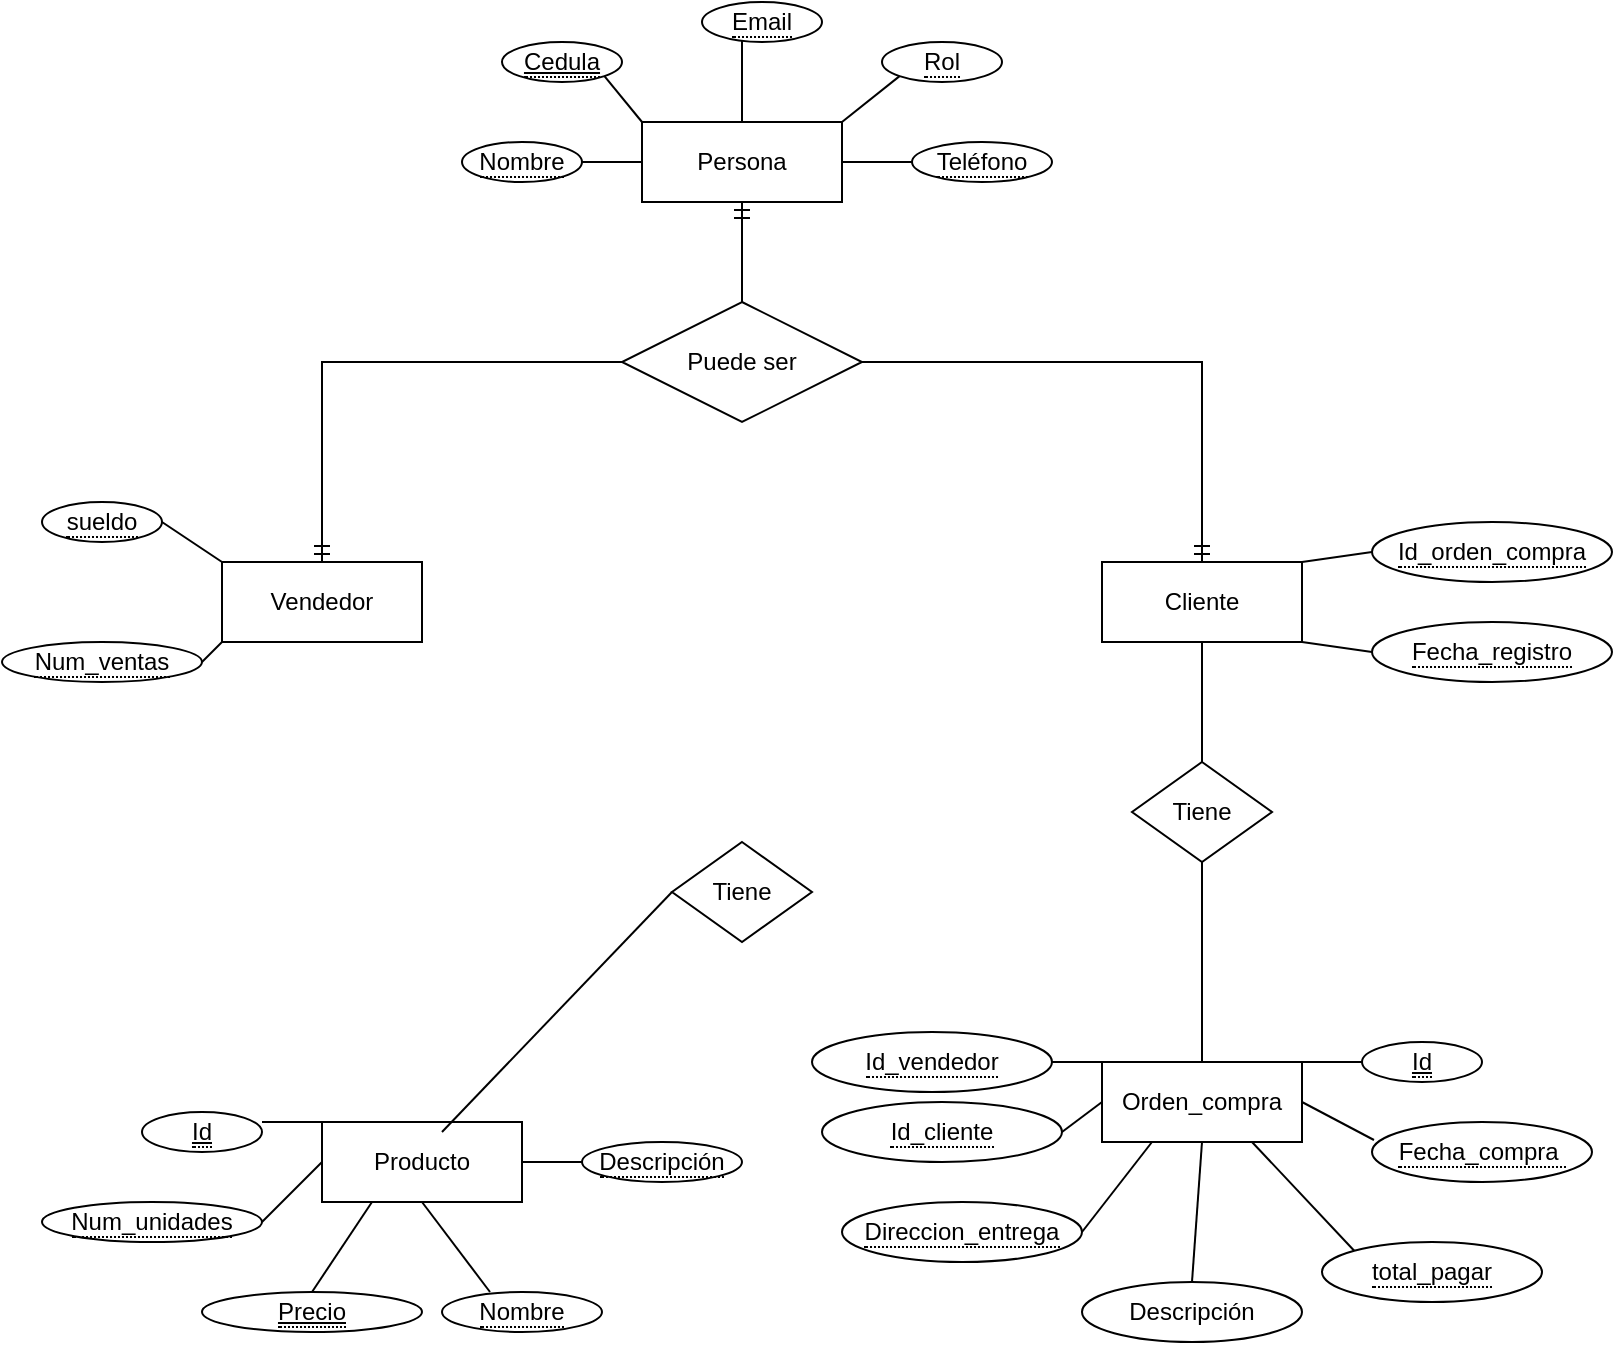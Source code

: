 <mxfile version="20.5.3" type="github">
  <diagram id="R2lEEEUBdFMjLlhIrx00" name="Page-1">
    <mxGraphModel dx="1632" dy="1844" grid="1" gridSize="10" guides="1" tooltips="1" connect="1" arrows="1" fold="1" page="1" pageScale="1" pageWidth="850" pageHeight="1100" math="0" shadow="0" extFonts="Permanent Marker^https://fonts.googleapis.com/css?family=Permanent+Marker">
      <root>
        <mxCell id="0" />
        <mxCell id="1" parent="0" />
        <mxCell id="wcKygk_WKPrEuLjn9pDS-1" value="Persona" style="whiteSpace=wrap;html=1;align=center;" parent="1" vertex="1">
          <mxGeometry x="280" y="-60" width="100" height="40" as="geometry" />
        </mxCell>
        <mxCell id="wcKygk_WKPrEuLjn9pDS-3" value="Vendedor" style="whiteSpace=wrap;html=1;align=center;" parent="1" vertex="1">
          <mxGeometry x="70" y="160" width="100" height="40" as="geometry" />
        </mxCell>
        <mxCell id="wcKygk_WKPrEuLjn9pDS-5" value="Producto" style="whiteSpace=wrap;html=1;align=center;" parent="1" vertex="1">
          <mxGeometry x="120" y="440" width="100" height="40" as="geometry" />
        </mxCell>
        <mxCell id="wcKygk_WKPrEuLjn9pDS-7" value="Orden_compra" style="whiteSpace=wrap;html=1;align=center;" parent="1" vertex="1">
          <mxGeometry x="510" y="410" width="100" height="40" as="geometry" />
        </mxCell>
        <mxCell id="wcKygk_WKPrEuLjn9pDS-51" style="edgeStyle=orthogonalEdgeStyle;rounded=0;orthogonalLoop=1;jettySize=auto;html=1;endArrow=ERmandOne;endFill=0;" parent="1" source="wcKygk_WKPrEuLjn9pDS-37" target="wcKygk_WKPrEuLjn9pDS-42" edge="1">
          <mxGeometry relative="1" as="geometry" />
        </mxCell>
        <mxCell id="wcKygk_WKPrEuLjn9pDS-53" style="edgeStyle=orthogonalEdgeStyle;rounded=0;orthogonalLoop=1;jettySize=auto;html=1;endArrow=ERmandOne;endFill=0;" parent="1" source="wcKygk_WKPrEuLjn9pDS-37" target="wcKygk_WKPrEuLjn9pDS-3" edge="1">
          <mxGeometry relative="1" as="geometry" />
        </mxCell>
        <mxCell id="wcKygk_WKPrEuLjn9pDS-54" style="edgeStyle=orthogonalEdgeStyle;rounded=0;orthogonalLoop=1;jettySize=auto;html=1;endArrow=ERmandOne;endFill=0;" parent="1" source="wcKygk_WKPrEuLjn9pDS-37" target="wcKygk_WKPrEuLjn9pDS-1" edge="1">
          <mxGeometry relative="1" as="geometry" />
        </mxCell>
        <mxCell id="wcKygk_WKPrEuLjn9pDS-37" value="Puede ser" style="shape=rhombus;perimeter=rhombusPerimeter;whiteSpace=wrap;html=1;align=center;" parent="1" vertex="1">
          <mxGeometry x="270" y="30" width="120" height="60" as="geometry" />
        </mxCell>
        <mxCell id="wcKygk_WKPrEuLjn9pDS-42" value="Cliente" style="whiteSpace=wrap;html=1;align=center;" parent="1" vertex="1">
          <mxGeometry x="510" y="160" width="100" height="40" as="geometry" />
        </mxCell>
        <mxCell id="wcKygk_WKPrEuLjn9pDS-85" style="edgeStyle=orthogonalEdgeStyle;rounded=0;orthogonalLoop=1;jettySize=auto;html=1;endArrow=none;endFill=0;" parent="1" source="wcKygk_WKPrEuLjn9pDS-71" target="wcKygk_WKPrEuLjn9pDS-1" edge="1">
          <mxGeometry relative="1" as="geometry" />
        </mxCell>
        <mxCell id="wcKygk_WKPrEuLjn9pDS-71" value="&lt;span style=&quot;border-bottom: 1px dotted&quot;&gt;Nombre&lt;/span&gt;" style="ellipse;whiteSpace=wrap;html=1;align=center;rotation=0;" parent="1" vertex="1">
          <mxGeometry x="190" y="-50" width="60" height="20" as="geometry" />
        </mxCell>
        <mxCell id="wcKygk_WKPrEuLjn9pDS-91" style="edgeStyle=orthogonalEdgeStyle;rounded=0;orthogonalLoop=1;jettySize=auto;html=1;endArrow=none;endFill=0;" parent="1" source="wcKygk_WKPrEuLjn9pDS-73" target="wcKygk_WKPrEuLjn9pDS-1" edge="1">
          <mxGeometry relative="1" as="geometry">
            <Array as="points">
              <mxPoint x="330" y="-90" />
              <mxPoint x="330" y="-90" />
            </Array>
          </mxGeometry>
        </mxCell>
        <mxCell id="wcKygk_WKPrEuLjn9pDS-73" value="&lt;span style=&quot;border-bottom: 1px dotted&quot;&gt;Email&lt;/span&gt;" style="ellipse;whiteSpace=wrap;html=1;align=center;rotation=0;" parent="1" vertex="1">
          <mxGeometry x="310" y="-120" width="60" height="20" as="geometry" />
        </mxCell>
        <mxCell id="wcKygk_WKPrEuLjn9pDS-88" style="edgeStyle=orthogonalEdgeStyle;rounded=0;orthogonalLoop=1;jettySize=auto;html=1;entryX=1;entryY=1;entryDx=0;entryDy=0;endArrow=none;endFill=0;exitX=0;exitY=0.5;exitDx=0;exitDy=0;" parent="1" source="wcKygk_WKPrEuLjn9pDS-75" target="wcKygk_WKPrEuLjn9pDS-1" edge="1">
          <mxGeometry relative="1" as="geometry">
            <Array as="points">
              <mxPoint x="380" y="-40" />
            </Array>
          </mxGeometry>
        </mxCell>
        <mxCell id="wcKygk_WKPrEuLjn9pDS-75" value="&lt;span style=&quot;border-bottom: 1px dotted&quot;&gt;Teléfono&lt;br&gt;&lt;/span&gt;" style="ellipse;whiteSpace=wrap;html=1;align=center;rotation=0;" parent="1" vertex="1">
          <mxGeometry x="415" y="-50" width="70" height="20" as="geometry" />
        </mxCell>
        <mxCell id="miYWSdLSkXnFFTQw0LnS-1" value="Tiene" style="rhombus;whiteSpace=wrap;html=1;" parent="1" vertex="1">
          <mxGeometry x="295" y="300" width="70" height="50" as="geometry" />
        </mxCell>
        <mxCell id="miYWSdLSkXnFFTQw0LnS-2" value="Tiene" style="rhombus;whiteSpace=wrap;html=1;" parent="1" vertex="1">
          <mxGeometry x="525" y="260" width="70" height="50" as="geometry" />
        </mxCell>
        <mxCell id="miYWSdLSkXnFFTQw0LnS-5" value="&lt;span style=&quot;border-bottom: 1px dotted&quot;&gt;&lt;u&gt;Cedula&lt;/u&gt;&lt;/span&gt;" style="ellipse;whiteSpace=wrap;html=1;align=center;rotation=0;" parent="1" vertex="1">
          <mxGeometry x="210" y="-100" width="60" height="20" as="geometry" />
        </mxCell>
        <mxCell id="miYWSdLSkXnFFTQw0LnS-6" value="&lt;span style=&quot;border-bottom: 1px dotted&quot;&gt;Rol&lt;/span&gt;" style="ellipse;whiteSpace=wrap;html=1;align=center;rotation=0;" parent="1" vertex="1">
          <mxGeometry x="400" y="-100" width="60" height="20" as="geometry" />
        </mxCell>
        <mxCell id="miYWSdLSkXnFFTQw0LnS-9" value="&lt;span style=&quot;border-bottom: 1px dotted&quot;&gt;sueldo&lt;/span&gt;" style="ellipse;whiteSpace=wrap;html=1;align=center;rotation=0;" parent="1" vertex="1">
          <mxGeometry x="-20" y="130" width="60" height="20" as="geometry" />
        </mxCell>
        <mxCell id="miYWSdLSkXnFFTQw0LnS-10" value="&lt;span style=&quot;border-bottom: 1px dotted&quot;&gt;Num_ventas&lt;/span&gt;" style="ellipse;whiteSpace=wrap;html=1;align=center;rotation=0;" parent="1" vertex="1">
          <mxGeometry x="-40" y="200" width="100" height="20" as="geometry" />
        </mxCell>
        <mxCell id="miYWSdLSkXnFFTQw0LnS-11" value="&lt;span style=&quot;border-bottom: 1px dotted&quot;&gt;Id_orden_compra&lt;/span&gt;" style="ellipse;whiteSpace=wrap;html=1;align=center;rotation=0;" parent="1" vertex="1">
          <mxGeometry x="645" y="140" width="120" height="30" as="geometry" />
        </mxCell>
        <mxCell id="miYWSdLSkXnFFTQw0LnS-12" value="&lt;span style=&quot;border-bottom: 1px dotted&quot;&gt;Fecha_registro&lt;/span&gt;" style="ellipse;whiteSpace=wrap;html=1;align=center;rotation=0;" parent="1" vertex="1">
          <mxGeometry x="645" y="190" width="120" height="30" as="geometry" />
        </mxCell>
        <mxCell id="miYWSdLSkXnFFTQw0LnS-13" value="&lt;span style=&quot;border-bottom: 1px dotted&quot;&gt;&lt;u&gt;Id&lt;/u&gt;&lt;/span&gt;" style="ellipse;whiteSpace=wrap;html=1;align=center;rotation=0;" parent="1" vertex="1">
          <mxGeometry x="640" y="400" width="60" height="20" as="geometry" />
        </mxCell>
        <mxCell id="miYWSdLSkXnFFTQw0LnS-14" value="&lt;span style=&quot;border-bottom: 1px dotted&quot;&gt;Fecha_compra&amp;nbsp;&lt;/span&gt;" style="ellipse;whiteSpace=wrap;html=1;align=center;rotation=0;" parent="1" vertex="1">
          <mxGeometry x="645" y="440" width="110" height="30" as="geometry" />
        </mxCell>
        <mxCell id="miYWSdLSkXnFFTQw0LnS-15" value="&lt;span style=&quot;border-bottom: 1px dotted&quot;&gt;total_pagar&lt;/span&gt;" style="ellipse;whiteSpace=wrap;html=1;align=center;rotation=0;" parent="1" vertex="1">
          <mxGeometry x="620" y="500" width="110" height="30" as="geometry" />
        </mxCell>
        <mxCell id="miYWSdLSkXnFFTQw0LnS-16" value="Descripción" style="ellipse;whiteSpace=wrap;html=1;align=center;rotation=0;" parent="1" vertex="1">
          <mxGeometry x="500" y="520" width="110" height="30" as="geometry" />
        </mxCell>
        <mxCell id="miYWSdLSkXnFFTQw0LnS-17" value="&lt;span style=&quot;border-bottom: 1px dotted&quot;&gt;Id_cliente&lt;/span&gt;" style="ellipse;whiteSpace=wrap;html=1;align=center;rotation=0;" parent="1" vertex="1">
          <mxGeometry x="370" y="430" width="120" height="30" as="geometry" />
        </mxCell>
        <mxCell id="miYWSdLSkXnFFTQw0LnS-18" value="&lt;span style=&quot;border-bottom: 1px dotted&quot;&gt;Id_vendedor&lt;/span&gt;" style="ellipse;whiteSpace=wrap;html=1;align=center;rotation=0;" parent="1" vertex="1">
          <mxGeometry x="365" y="395" width="120" height="30" as="geometry" />
        </mxCell>
        <mxCell id="miYWSdLSkXnFFTQw0LnS-19" value="&lt;span style=&quot;border-bottom: 1px dotted&quot;&gt;&lt;u&gt;Id&lt;/u&gt;&lt;/span&gt;" style="ellipse;whiteSpace=wrap;html=1;align=center;rotation=0;" parent="1" vertex="1">
          <mxGeometry x="30" y="435" width="60" height="20" as="geometry" />
        </mxCell>
        <mxCell id="miYWSdLSkXnFFTQw0LnS-20" value="&lt;span style=&quot;border-bottom: 1px dotted&quot;&gt;Num_unidades&lt;/span&gt;" style="ellipse;whiteSpace=wrap;html=1;align=center;rotation=0;" parent="1" vertex="1">
          <mxGeometry x="-20" y="480" width="110" height="20" as="geometry" />
        </mxCell>
        <mxCell id="miYWSdLSkXnFFTQw0LnS-21" value="&lt;span style=&quot;border-bottom: 1px dotted&quot;&gt;&lt;u&gt;Precio&lt;/u&gt;&lt;/span&gt;" style="ellipse;whiteSpace=wrap;html=1;align=center;rotation=0;" parent="1" vertex="1">
          <mxGeometry x="60" y="525" width="110" height="20" as="geometry" />
        </mxCell>
        <mxCell id="miYWSdLSkXnFFTQw0LnS-22" value="&lt;span style=&quot;border-bottom: 1px dotted&quot;&gt;Nombre&lt;/span&gt;" style="ellipse;whiteSpace=wrap;html=1;align=center;rotation=0;" parent="1" vertex="1">
          <mxGeometry x="180" y="525" width="80" height="20" as="geometry" />
        </mxCell>
        <mxCell id="miYWSdLSkXnFFTQw0LnS-23" value="&lt;span style=&quot;border-bottom: 1px dotted&quot;&gt;Descripción&lt;/span&gt;" style="ellipse;whiteSpace=wrap;html=1;align=center;rotation=0;" parent="1" vertex="1">
          <mxGeometry x="250" y="450" width="80" height="20" as="geometry" />
        </mxCell>
        <mxCell id="miYWSdLSkXnFFTQw0LnS-24" value="&lt;span style=&quot;border-bottom: 1px dotted&quot;&gt;Direccion_entrega&lt;/span&gt;" style="ellipse;whiteSpace=wrap;html=1;align=center;rotation=0;" parent="1" vertex="1">
          <mxGeometry x="380" y="480" width="120" height="30" as="geometry" />
        </mxCell>
        <mxCell id="miYWSdLSkXnFFTQw0LnS-25" value="" style="endArrow=none;html=1;rounded=0;exitX=1;exitY=0.5;exitDx=0;exitDy=0;entryX=0;entryY=0;entryDx=0;entryDy=0;" parent="1" source="miYWSdLSkXnFFTQw0LnS-18" target="wcKygk_WKPrEuLjn9pDS-7" edge="1">
          <mxGeometry width="50" height="50" relative="1" as="geometry">
            <mxPoint x="520" y="420" as="sourcePoint" />
            <mxPoint x="570" y="370" as="targetPoint" />
          </mxGeometry>
        </mxCell>
        <mxCell id="miYWSdLSkXnFFTQw0LnS-26" value="" style="endArrow=none;html=1;rounded=0;exitX=1;exitY=0.5;exitDx=0;exitDy=0;entryX=0;entryY=0.5;entryDx=0;entryDy=0;" parent="1" source="miYWSdLSkXnFFTQw0LnS-17" target="wcKygk_WKPrEuLjn9pDS-7" edge="1">
          <mxGeometry width="50" height="50" relative="1" as="geometry">
            <mxPoint x="450" y="460" as="sourcePoint" />
            <mxPoint x="500" y="410" as="targetPoint" />
          </mxGeometry>
        </mxCell>
        <mxCell id="miYWSdLSkXnFFTQw0LnS-27" value="" style="endArrow=none;html=1;rounded=0;exitX=1;exitY=0.5;exitDx=0;exitDy=0;entryX=0.25;entryY=1;entryDx=0;entryDy=0;" parent="1" source="miYWSdLSkXnFFTQw0LnS-24" target="wcKygk_WKPrEuLjn9pDS-7" edge="1">
          <mxGeometry width="50" height="50" relative="1" as="geometry">
            <mxPoint x="520" y="530" as="sourcePoint" />
            <mxPoint x="570" y="480" as="targetPoint" />
          </mxGeometry>
        </mxCell>
        <mxCell id="miYWSdLSkXnFFTQw0LnS-28" value="" style="endArrow=none;html=1;rounded=0;exitX=0.5;exitY=0;exitDx=0;exitDy=0;entryX=0.5;entryY=1;entryDx=0;entryDy=0;" parent="1" source="miYWSdLSkXnFFTQw0LnS-16" target="wcKygk_WKPrEuLjn9pDS-7" edge="1">
          <mxGeometry width="50" height="50" relative="1" as="geometry">
            <mxPoint x="580" y="530" as="sourcePoint" />
            <mxPoint x="630" y="480" as="targetPoint" />
          </mxGeometry>
        </mxCell>
        <mxCell id="miYWSdLSkXnFFTQw0LnS-29" value="" style="endArrow=none;html=1;rounded=0;exitX=0;exitY=0;exitDx=0;exitDy=0;entryX=0.75;entryY=1;entryDx=0;entryDy=0;" parent="1" source="miYWSdLSkXnFFTQw0LnS-15" target="wcKygk_WKPrEuLjn9pDS-7" edge="1">
          <mxGeometry width="50" height="50" relative="1" as="geometry">
            <mxPoint x="590" y="520" as="sourcePoint" />
            <mxPoint x="640" y="470" as="targetPoint" />
          </mxGeometry>
        </mxCell>
        <mxCell id="miYWSdLSkXnFFTQw0LnS-30" value="" style="endArrow=none;html=1;rounded=0;exitX=1;exitY=0.5;exitDx=0;exitDy=0;entryX=0.009;entryY=0.3;entryDx=0;entryDy=0;entryPerimeter=0;" parent="1" source="wcKygk_WKPrEuLjn9pDS-7" target="miYWSdLSkXnFFTQw0LnS-14" edge="1">
          <mxGeometry width="50" height="50" relative="1" as="geometry">
            <mxPoint x="620" y="430" as="sourcePoint" />
            <mxPoint x="670" y="380" as="targetPoint" />
          </mxGeometry>
        </mxCell>
        <mxCell id="miYWSdLSkXnFFTQw0LnS-31" value="" style="endArrow=none;html=1;rounded=0;exitX=1;exitY=0;exitDx=0;exitDy=0;entryX=0;entryY=0.5;entryDx=0;entryDy=0;" parent="1" source="wcKygk_WKPrEuLjn9pDS-7" target="miYWSdLSkXnFFTQw0LnS-13" edge="1">
          <mxGeometry width="50" height="50" relative="1" as="geometry">
            <mxPoint x="560" y="410" as="sourcePoint" />
            <mxPoint x="610" y="360" as="targetPoint" />
          </mxGeometry>
        </mxCell>
        <mxCell id="miYWSdLSkXnFFTQw0LnS-32" value="" style="endArrow=none;html=1;rounded=0;entryX=0;entryY=0;entryDx=0;entryDy=0;" parent="1" target="wcKygk_WKPrEuLjn9pDS-5" edge="1">
          <mxGeometry width="50" height="50" relative="1" as="geometry">
            <mxPoint x="90" y="440" as="sourcePoint" />
            <mxPoint x="140" y="390" as="targetPoint" />
          </mxGeometry>
        </mxCell>
        <mxCell id="miYWSdLSkXnFFTQw0LnS-33" value="" style="endArrow=none;html=1;rounded=0;exitX=1;exitY=0.5;exitDx=0;exitDy=0;entryX=0;entryY=0.5;entryDx=0;entryDy=0;" parent="1" source="miYWSdLSkXnFFTQw0LnS-20" target="wcKygk_WKPrEuLjn9pDS-5" edge="1">
          <mxGeometry width="50" height="50" relative="1" as="geometry">
            <mxPoint x="60" y="550" as="sourcePoint" />
            <mxPoint x="110" y="500" as="targetPoint" />
          </mxGeometry>
        </mxCell>
        <mxCell id="miYWSdLSkXnFFTQw0LnS-34" value="" style="endArrow=none;html=1;rounded=0;exitX=0.5;exitY=0;exitDx=0;exitDy=0;entryX=0.25;entryY=1;entryDx=0;entryDy=0;" parent="1" source="miYWSdLSkXnFFTQw0LnS-21" target="wcKygk_WKPrEuLjn9pDS-5" edge="1">
          <mxGeometry width="50" height="50" relative="1" as="geometry">
            <mxPoint x="120" y="540" as="sourcePoint" />
            <mxPoint x="170" y="490" as="targetPoint" />
          </mxGeometry>
        </mxCell>
        <mxCell id="miYWSdLSkXnFFTQw0LnS-35" value="" style="endArrow=none;html=1;rounded=0;exitX=0.5;exitY=1;exitDx=0;exitDy=0;entryX=0.3;entryY=0;entryDx=0;entryDy=0;entryPerimeter=0;" parent="1" source="wcKygk_WKPrEuLjn9pDS-5" target="miYWSdLSkXnFFTQw0LnS-22" edge="1">
          <mxGeometry width="50" height="50" relative="1" as="geometry">
            <mxPoint x="180" y="570" as="sourcePoint" />
            <mxPoint x="230" y="520" as="targetPoint" />
          </mxGeometry>
        </mxCell>
        <mxCell id="miYWSdLSkXnFFTQw0LnS-36" value="" style="endArrow=none;html=1;rounded=0;exitX=1;exitY=0.5;exitDx=0;exitDy=0;entryX=0;entryY=0.5;entryDx=0;entryDy=0;" parent="1" source="wcKygk_WKPrEuLjn9pDS-5" target="miYWSdLSkXnFFTQw0LnS-23" edge="1">
          <mxGeometry width="50" height="50" relative="1" as="geometry">
            <mxPoint x="230" y="490" as="sourcePoint" />
            <mxPoint x="280" y="440" as="targetPoint" />
          </mxGeometry>
        </mxCell>
        <mxCell id="miYWSdLSkXnFFTQw0LnS-37" value="" style="endArrow=none;html=1;rounded=0;exitX=1;exitY=1;exitDx=0;exitDy=0;entryX=0;entryY=0;entryDx=0;entryDy=0;" parent="1" source="miYWSdLSkXnFFTQw0LnS-5" target="wcKygk_WKPrEuLjn9pDS-1" edge="1">
          <mxGeometry width="50" height="50" relative="1" as="geometry">
            <mxPoint x="230" y="-40" as="sourcePoint" />
            <mxPoint x="280" y="-90" as="targetPoint" />
          </mxGeometry>
        </mxCell>
        <mxCell id="miYWSdLSkXnFFTQw0LnS-38" value="" style="endArrow=none;html=1;rounded=0;exitX=1;exitY=0;exitDx=0;exitDy=0;entryX=0;entryY=1;entryDx=0;entryDy=0;" parent="1" source="wcKygk_WKPrEuLjn9pDS-1" target="miYWSdLSkXnFFTQw0LnS-6" edge="1">
          <mxGeometry width="50" height="50" relative="1" as="geometry">
            <mxPoint x="380" y="-40" as="sourcePoint" />
            <mxPoint x="430" y="-90" as="targetPoint" />
          </mxGeometry>
        </mxCell>
        <mxCell id="miYWSdLSkXnFFTQw0LnS-41" value="" style="endArrow=none;html=1;rounded=0;exitX=1;exitY=0.5;exitDx=0;exitDy=0;entryX=0;entryY=0;entryDx=0;entryDy=0;" parent="1" source="miYWSdLSkXnFFTQw0LnS-9" target="wcKygk_WKPrEuLjn9pDS-3" edge="1">
          <mxGeometry width="50" height="50" relative="1" as="geometry">
            <mxPoint x="80" y="180" as="sourcePoint" />
            <mxPoint x="130" y="130" as="targetPoint" />
          </mxGeometry>
        </mxCell>
        <mxCell id="miYWSdLSkXnFFTQw0LnS-42" value="" style="endArrow=none;html=1;rounded=0;exitX=1;exitY=0.5;exitDx=0;exitDy=0;entryX=0;entryY=1;entryDx=0;entryDy=0;" parent="1" source="miYWSdLSkXnFFTQw0LnS-10" target="wcKygk_WKPrEuLjn9pDS-3" edge="1">
          <mxGeometry width="50" height="50" relative="1" as="geometry">
            <mxPoint x="100" y="290" as="sourcePoint" />
            <mxPoint x="150" y="240" as="targetPoint" />
          </mxGeometry>
        </mxCell>
        <mxCell id="miYWSdLSkXnFFTQw0LnS-43" value="" style="endArrow=none;html=1;rounded=0;exitX=1;exitY=0;exitDx=0;exitDy=0;entryX=0;entryY=0.5;entryDx=0;entryDy=0;" parent="1" source="wcKygk_WKPrEuLjn9pDS-42" target="miYWSdLSkXnFFTQw0LnS-11" edge="1">
          <mxGeometry width="50" height="50" relative="1" as="geometry">
            <mxPoint x="580" y="150" as="sourcePoint" />
            <mxPoint x="630" y="100" as="targetPoint" />
          </mxGeometry>
        </mxCell>
        <mxCell id="miYWSdLSkXnFFTQw0LnS-44" value="" style="endArrow=none;html=1;rounded=0;exitX=1;exitY=1;exitDx=0;exitDy=0;entryX=0;entryY=0.5;entryDx=0;entryDy=0;" parent="1" source="wcKygk_WKPrEuLjn9pDS-42" target="miYWSdLSkXnFFTQw0LnS-12" edge="1">
          <mxGeometry width="50" height="50" relative="1" as="geometry">
            <mxPoint x="600" y="290" as="sourcePoint" />
            <mxPoint x="650" y="240" as="targetPoint" />
          </mxGeometry>
        </mxCell>
        <mxCell id="fRVEjDxMoczMU0ceVwJc-2" value="" style="endArrow=none;html=1;rounded=0;" edge="1" parent="1" source="miYWSdLSkXnFFTQw0LnS-2" target="wcKygk_WKPrEuLjn9pDS-42">
          <mxGeometry width="50" height="50" relative="1" as="geometry">
            <mxPoint x="500" y="270" as="sourcePoint" />
            <mxPoint x="550" y="220" as="targetPoint" />
          </mxGeometry>
        </mxCell>
        <mxCell id="fRVEjDxMoczMU0ceVwJc-3" value="" style="endArrow=none;html=1;rounded=0;exitX=0.5;exitY=0;exitDx=0;exitDy=0;" edge="1" parent="1" source="wcKygk_WKPrEuLjn9pDS-7">
          <mxGeometry width="50" height="50" relative="1" as="geometry">
            <mxPoint x="510" y="380" as="sourcePoint" />
            <mxPoint x="560" y="310" as="targetPoint" />
            <Array as="points" />
          </mxGeometry>
        </mxCell>
        <mxCell id="fRVEjDxMoczMU0ceVwJc-4" value="" style="endArrow=none;html=1;rounded=0;entryX=0;entryY=0.5;entryDx=0;entryDy=0;" edge="1" parent="1" target="miYWSdLSkXnFFTQw0LnS-1">
          <mxGeometry width="50" height="50" relative="1" as="geometry">
            <mxPoint x="180" y="445" as="sourcePoint" />
            <mxPoint x="230" y="395" as="targetPoint" />
          </mxGeometry>
        </mxCell>
      </root>
    </mxGraphModel>
  </diagram>
</mxfile>
